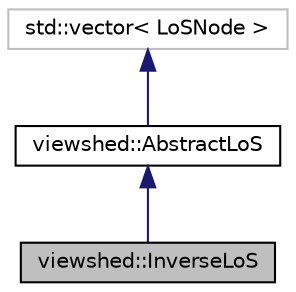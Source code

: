 digraph "viewshed::InverseLoS"
{
 // LATEX_PDF_SIZE
  edge [fontname="Helvetica",fontsize="10",labelfontname="Helvetica",labelfontsize="10"];
  node [fontname="Helvetica",fontsize="10",shape=record];
  Node1 [label="viewshed::InverseLoS",height=0.2,width=0.4,color="black", fillcolor="grey75", style="filled", fontcolor="black",tooltip="Class that represents InverseLoS, that is LoS used in Inverse Viewshed calculation."];
  Node2 -> Node1 [dir="back",color="midnightblue",fontsize="10",style="solid",fontname="Helvetica"];
  Node2 [label="viewshed::AbstractLoS",height=0.2,width=0.4,color="black", fillcolor="white", style="filled",URL="$classviewshed_1_1AbstractLoS.html",tooltip="Abstract class that represent line-of-sight (LoS). Consists of LoSNodes, view point and target point ..."];
  Node3 -> Node2 [dir="back",color="midnightblue",fontsize="10",style="solid",fontname="Helvetica"];
  Node3 [label="std::vector\< LoSNode \>",height=0.2,width=0.4,color="grey75", fillcolor="white", style="filled",tooltip=" "];
}
